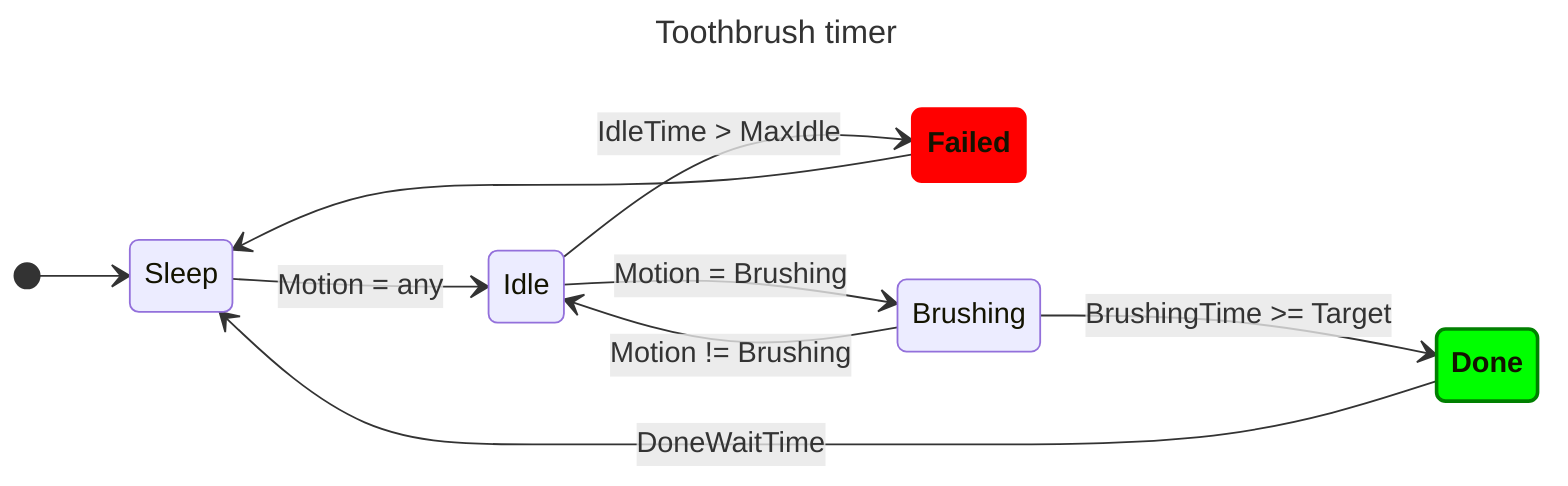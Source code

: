 ---
title: Toothbrush timer
config:
  layout: dagre
---
stateDiagram-v2
    %direction LR
    classDef success fill:#0f0,font-weight:bold,stroke-width:2px,stroke:green
    classDef fail fill:#f00,font-weight:bold,stroke-width:2px,stroke:red

    [*] --> Sleep
    Sleep --> Idle : Motion = any

    %% Failed:::fail --> Idle
    Idle --> Failed:::fail : IdleTime > MaxIdle
    Failed --> Sleep

    Done:::success --> Sleep : DoneWaitTime

    Idle --> Brushing : Motion = Brushing
    Brushing --> Idle : Motion != Brushing
    Brushing --> Done : BrushingTime >= Target
